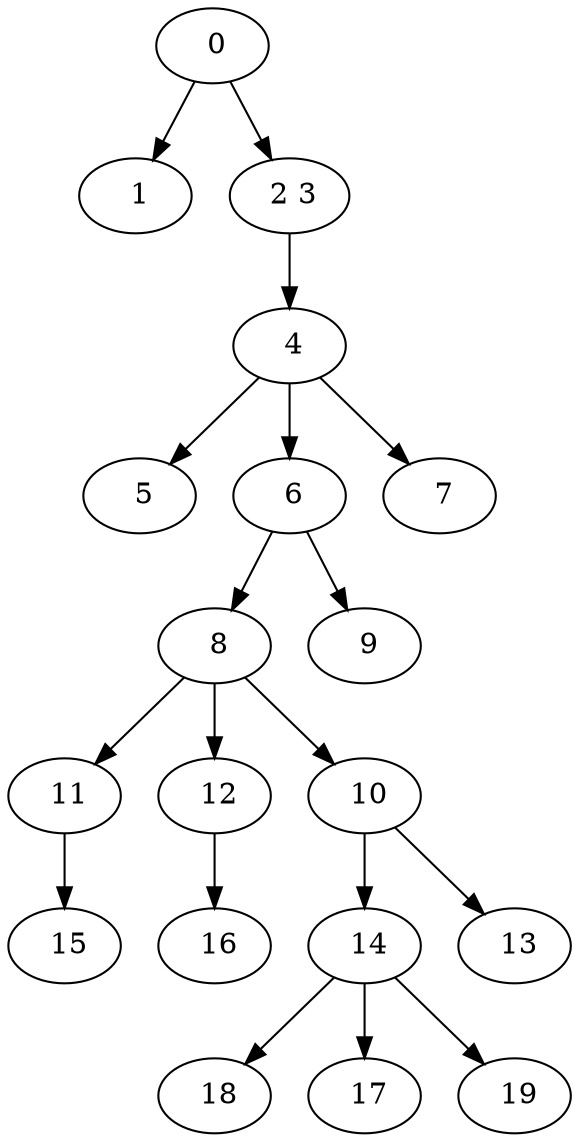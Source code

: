 digraph mytree {
" 0" -> " 1";
" 0" -> " 2 3";
" 1";
" 2 3" -> " 4";
" 4" -> " 5";
" 4" -> " 6";
" 4" -> " 7";
" 5";
" 6" -> " 8";
" 6" -> " 9";
" 7";
" 18";
" 11" -> " 15";
" 8" -> " 11";
" 8" -> " 12";
" 8" -> " 10";
" 9";
" 12" -> " 16";
" 10" -> " 14";
" 10" -> " 13";
" 14" -> " 18";
" 14" -> " 17";
" 14" -> " 19";
" 15";
" 16";
" 13";
" 17";
" 19";
}

